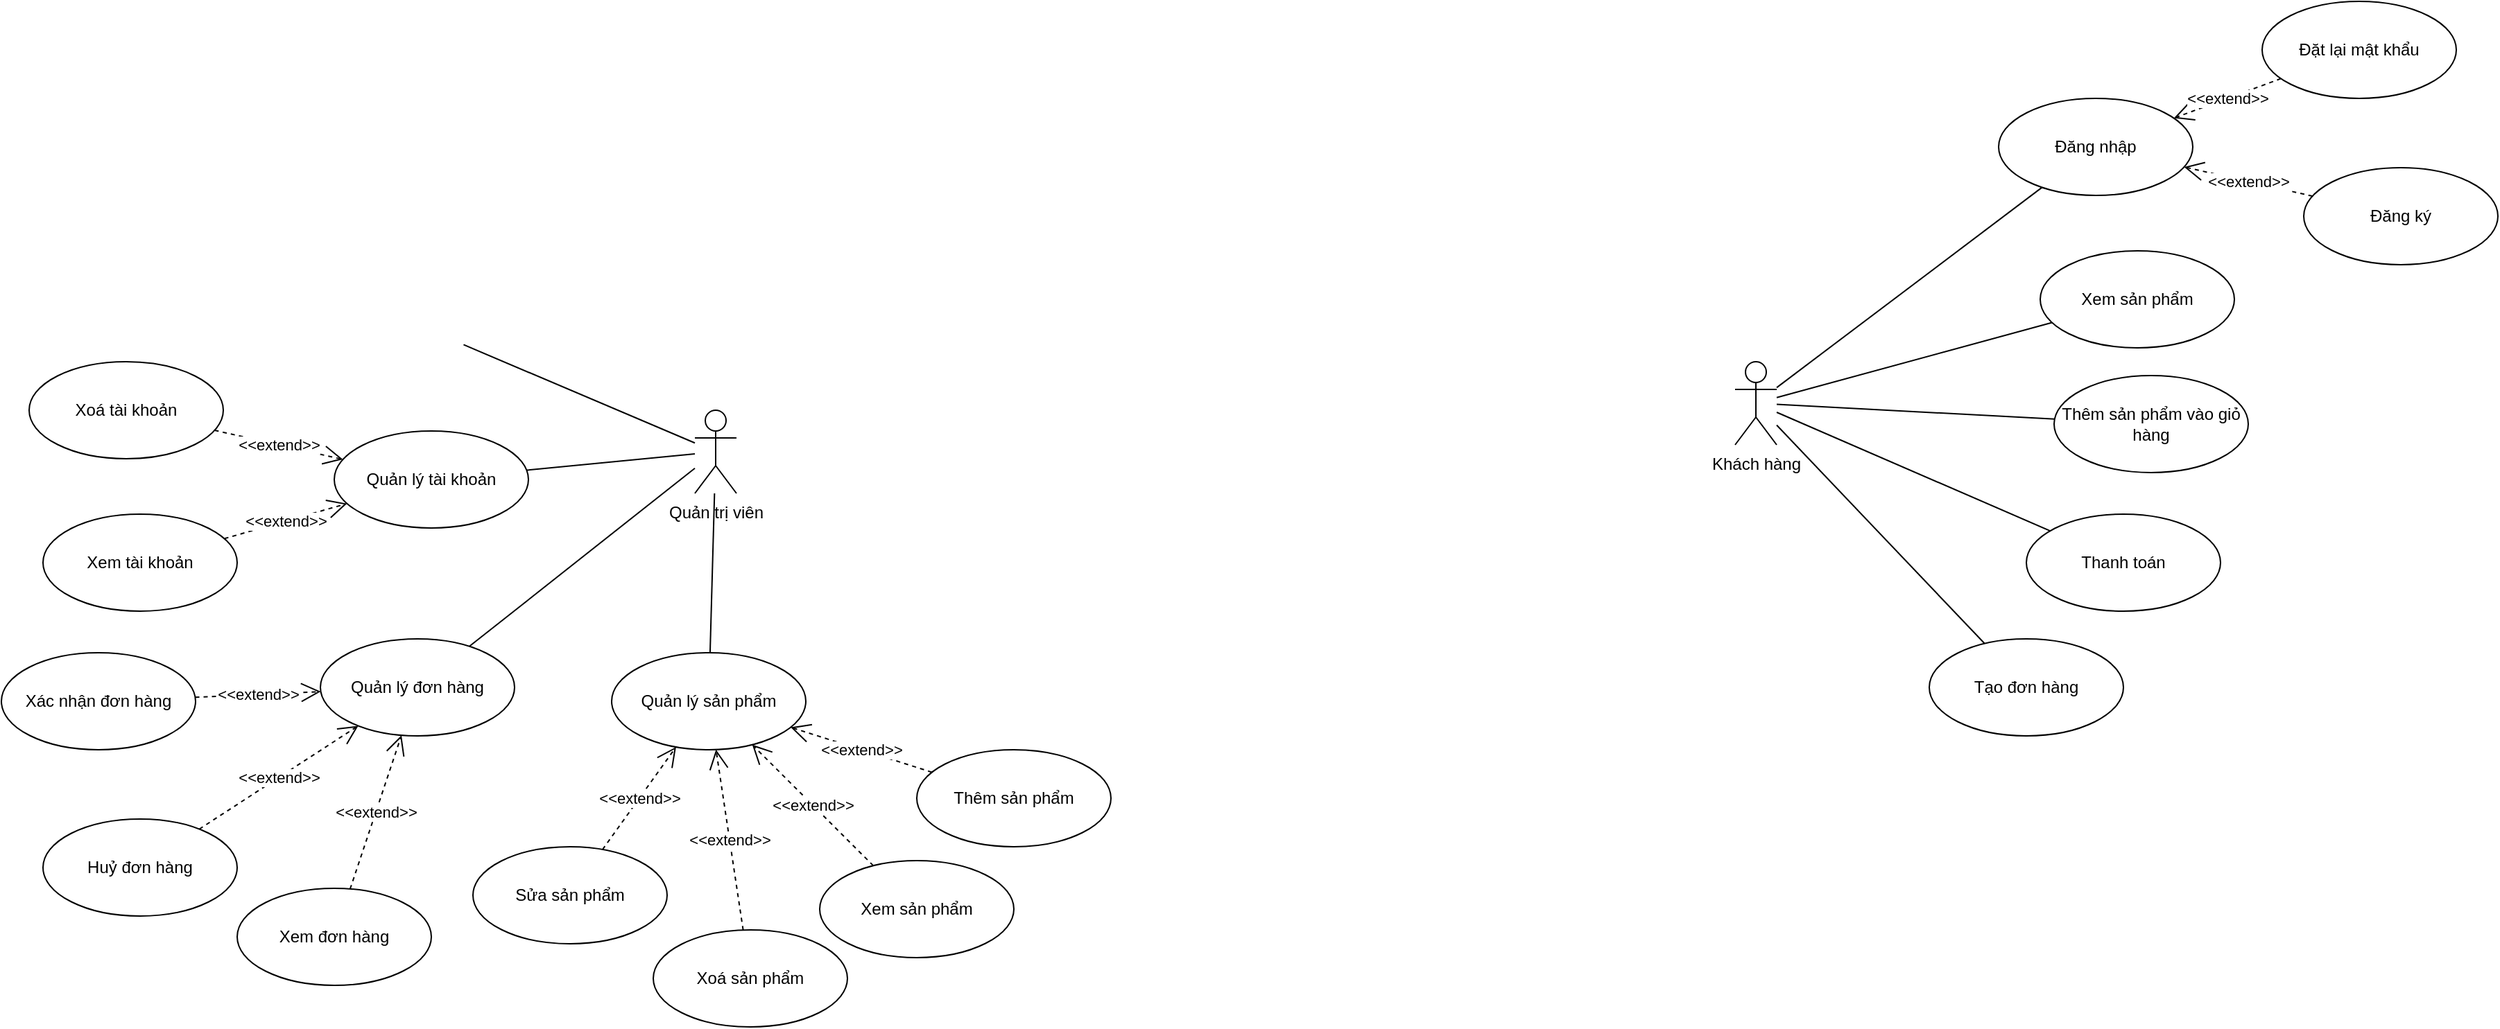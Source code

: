 <mxfile version="25.0.3">
  <diagram name="Page-1" id="2YBvvXClWsGukQMizWep">
    <mxGraphModel dx="2641" dy="1601" grid="1" gridSize="10" guides="1" tooltips="1" connect="1" arrows="1" fold="1" page="1" pageScale="1" pageWidth="850" pageHeight="1100" math="0" shadow="0">
      <root>
        <mxCell id="0" />
        <mxCell id="1" parent="0" />
        <mxCell id="1bQJ3U5nNzhwJL1X4cVn-1" value="Khách hàng" style="shape=umlActor;verticalLabelPosition=bottom;verticalAlign=top;html=1;" vertex="1" parent="1">
          <mxGeometry x="70" y="250" width="30" height="60" as="geometry" />
        </mxCell>
        <mxCell id="1bQJ3U5nNzhwJL1X4cVn-2" value="Quản trị viên" style="shape=umlActor;verticalLabelPosition=bottom;verticalAlign=top;html=1;" vertex="1" parent="1">
          <mxGeometry x="-680" y="285" width="30" height="60" as="geometry" />
        </mxCell>
        <mxCell id="1bQJ3U5nNzhwJL1X4cVn-4" value="Xem sản phẩm" style="ellipse;whiteSpace=wrap;html=1;" vertex="1" parent="1">
          <mxGeometry x="290" y="170" width="140" height="70" as="geometry" />
        </mxCell>
        <mxCell id="1bQJ3U5nNzhwJL1X4cVn-5" value="Thêm sản phẩm vào giỏ hàng" style="ellipse;whiteSpace=wrap;html=1;" vertex="1" parent="1">
          <mxGeometry x="300" y="260" width="140" height="70" as="geometry" />
        </mxCell>
        <mxCell id="1bQJ3U5nNzhwJL1X4cVn-6" value="Thanh toán" style="ellipse;whiteSpace=wrap;html=1;" vertex="1" parent="1">
          <mxGeometry x="280" y="360" width="140" height="70" as="geometry" />
        </mxCell>
        <mxCell id="1bQJ3U5nNzhwJL1X4cVn-7" value="Tạo đơn hàng" style="ellipse;whiteSpace=wrap;html=1;" vertex="1" parent="1">
          <mxGeometry x="210" y="450" width="140" height="70" as="geometry" />
        </mxCell>
        <mxCell id="1bQJ3U5nNzhwJL1X4cVn-9" value="Quản lý tài khoản" style="ellipse;whiteSpace=wrap;html=1;" vertex="1" parent="1">
          <mxGeometry x="-940" y="300" width="140" height="70" as="geometry" />
        </mxCell>
        <mxCell id="1bQJ3U5nNzhwJL1X4cVn-10" value="Quản lý sản phẩm" style="ellipse;whiteSpace=wrap;html=1;" vertex="1" parent="1">
          <mxGeometry x="-740" y="460" width="140" height="70" as="geometry" />
        </mxCell>
        <mxCell id="1bQJ3U5nNzhwJL1X4cVn-11" value="Quản lý đơn hàng" style="ellipse;whiteSpace=wrap;html=1;" vertex="1" parent="1">
          <mxGeometry x="-950" y="450" width="140" height="70" as="geometry" />
        </mxCell>
        <mxCell id="1bQJ3U5nNzhwJL1X4cVn-12" value="" style="endArrow=none;html=1;rounded=0;" edge="1" parent="1" source="1bQJ3U5nNzhwJL1X4cVn-1" target="1bQJ3U5nNzhwJL1X4cVn-7">
          <mxGeometry relative="1" as="geometry">
            <mxPoint x="140" y="540" as="sourcePoint" />
            <mxPoint x="300" y="540" as="targetPoint" />
          </mxGeometry>
        </mxCell>
        <mxCell id="1bQJ3U5nNzhwJL1X4cVn-13" value="" style="endArrow=none;html=1;rounded=0;" edge="1" parent="1" source="1bQJ3U5nNzhwJL1X4cVn-1" target="1bQJ3U5nNzhwJL1X4cVn-6">
          <mxGeometry relative="1" as="geometry">
            <mxPoint x="106" y="320" as="sourcePoint" />
            <mxPoint x="198" y="581" as="targetPoint" />
          </mxGeometry>
        </mxCell>
        <mxCell id="1bQJ3U5nNzhwJL1X4cVn-14" value="" style="endArrow=none;html=1;rounded=0;" edge="1" parent="1" source="1bQJ3U5nNzhwJL1X4cVn-1" target="1bQJ3U5nNzhwJL1X4cVn-5">
          <mxGeometry relative="1" as="geometry">
            <mxPoint x="110" y="307" as="sourcePoint" />
            <mxPoint x="241" y="453" as="targetPoint" />
          </mxGeometry>
        </mxCell>
        <mxCell id="1bQJ3U5nNzhwJL1X4cVn-15" value="" style="endArrow=none;html=1;rounded=0;" edge="1" parent="1" source="1bQJ3U5nNzhwJL1X4cVn-1" target="1bQJ3U5nNzhwJL1X4cVn-4">
          <mxGeometry relative="1" as="geometry">
            <mxPoint x="110" y="298" as="sourcePoint" />
            <mxPoint x="223" y="359" as="targetPoint" />
          </mxGeometry>
        </mxCell>
        <mxCell id="1bQJ3U5nNzhwJL1X4cVn-16" value="" style="endArrow=none;html=1;rounded=0;" edge="1" parent="1" source="1bQJ3U5nNzhwJL1X4cVn-2">
          <mxGeometry relative="1" as="geometry">
            <mxPoint x="-650" y="370" as="sourcePoint" />
            <mxPoint x="-846.76" y="237.724" as="targetPoint" />
          </mxGeometry>
        </mxCell>
        <mxCell id="1bQJ3U5nNzhwJL1X4cVn-18" value="" style="endArrow=none;html=1;rounded=0;" edge="1" parent="1" source="1bQJ3U5nNzhwJL1X4cVn-2" target="1bQJ3U5nNzhwJL1X4cVn-9">
          <mxGeometry relative="1" as="geometry">
            <mxPoint x="-670" y="317" as="sourcePoint" />
            <mxPoint x="-876" y="210" as="targetPoint" />
          </mxGeometry>
        </mxCell>
        <mxCell id="1bQJ3U5nNzhwJL1X4cVn-19" value="" style="endArrow=none;html=1;rounded=0;" edge="1" parent="1" source="1bQJ3U5nNzhwJL1X4cVn-2" target="1bQJ3U5nNzhwJL1X4cVn-10">
          <mxGeometry relative="1" as="geometry">
            <mxPoint x="-670" y="325" as="sourcePoint" />
            <mxPoint x="-750" y="322" as="targetPoint" />
          </mxGeometry>
        </mxCell>
        <mxCell id="1bQJ3U5nNzhwJL1X4cVn-20" value="" style="endArrow=none;html=1;rounded=0;" edge="1" parent="1" source="1bQJ3U5nNzhwJL1X4cVn-2" target="1bQJ3U5nNzhwJL1X4cVn-11">
          <mxGeometry relative="1" as="geometry">
            <mxPoint x="-670" y="333" as="sourcePoint" />
            <mxPoint x="-773" y="389" as="targetPoint" />
          </mxGeometry>
        </mxCell>
        <mxCell id="1bQJ3U5nNzhwJL1X4cVn-26" value="Xoá tài khoản" style="ellipse;whiteSpace=wrap;html=1;" vertex="1" parent="1">
          <mxGeometry x="-1160" y="250" width="140" height="70" as="geometry" />
        </mxCell>
        <mxCell id="1bQJ3U5nNzhwJL1X4cVn-27" value="Xem tài khoản" style="ellipse;whiteSpace=wrap;html=1;" vertex="1" parent="1">
          <mxGeometry x="-1150" y="360" width="140" height="70" as="geometry" />
        </mxCell>
        <mxCell id="1bQJ3U5nNzhwJL1X4cVn-28" value="Thêm sản phẩm" style="ellipse;whiteSpace=wrap;html=1;" vertex="1" parent="1">
          <mxGeometry x="-520" y="530" width="140" height="70" as="geometry" />
        </mxCell>
        <mxCell id="1bQJ3U5nNzhwJL1X4cVn-29" value="Xoá sản phẩm" style="ellipse;whiteSpace=wrap;html=1;" vertex="1" parent="1">
          <mxGeometry x="-710" y="660" width="140" height="70" as="geometry" />
        </mxCell>
        <mxCell id="1bQJ3U5nNzhwJL1X4cVn-30" value="Sửa sản phẩm" style="ellipse;whiteSpace=wrap;html=1;" vertex="1" parent="1">
          <mxGeometry x="-840" y="600" width="140" height="70" as="geometry" />
        </mxCell>
        <mxCell id="1bQJ3U5nNzhwJL1X4cVn-31" value="Xem sản phẩm" style="ellipse;whiteSpace=wrap;html=1;" vertex="1" parent="1">
          <mxGeometry x="-590" y="610" width="140" height="70" as="geometry" />
        </mxCell>
        <mxCell id="1bQJ3U5nNzhwJL1X4cVn-32" value="Xem đơn hàng" style="ellipse;whiteSpace=wrap;html=1;" vertex="1" parent="1">
          <mxGeometry x="-1010" y="630" width="140" height="70" as="geometry" />
        </mxCell>
        <mxCell id="1bQJ3U5nNzhwJL1X4cVn-33" value="Huỷ đơn hàng" style="ellipse;whiteSpace=wrap;html=1;" vertex="1" parent="1">
          <mxGeometry x="-1150" y="580" width="140" height="70" as="geometry" />
        </mxCell>
        <mxCell id="1bQJ3U5nNzhwJL1X4cVn-35" value="Xác nhận đơn hàng" style="ellipse;whiteSpace=wrap;html=1;" vertex="1" parent="1">
          <mxGeometry x="-1180" y="460" width="140" height="70" as="geometry" />
        </mxCell>
        <mxCell id="1bQJ3U5nNzhwJL1X4cVn-36" value="&amp;lt;&amp;lt;extend&amp;gt;&amp;gt;" style="endArrow=open;endSize=12;dashed=1;html=1;rounded=0;" edge="1" parent="1" source="1bQJ3U5nNzhwJL1X4cVn-26" target="1bQJ3U5nNzhwJL1X4cVn-9">
          <mxGeometry x="0.002" width="160" relative="1" as="geometry">
            <mxPoint x="-1160" y="225" as="sourcePoint" />
            <mxPoint x="-960" y="225" as="targetPoint" />
            <mxPoint as="offset" />
          </mxGeometry>
        </mxCell>
        <mxCell id="1bQJ3U5nNzhwJL1X4cVn-37" value="&amp;lt;&amp;lt;extend&amp;gt;&amp;gt;" style="endArrow=open;endSize=12;dashed=1;html=1;rounded=0;" edge="1" parent="1" source="1bQJ3U5nNzhwJL1X4cVn-27" target="1bQJ3U5nNzhwJL1X4cVn-9">
          <mxGeometry x="0.002" width="160" relative="1" as="geometry">
            <mxPoint x="-1160" y="225" as="sourcePoint" />
            <mxPoint x="-960" y="225" as="targetPoint" />
            <mxPoint as="offset" />
          </mxGeometry>
        </mxCell>
        <mxCell id="1bQJ3U5nNzhwJL1X4cVn-38" value="&amp;lt;&amp;lt;extend&amp;gt;&amp;gt;" style="endArrow=open;endSize=12;dashed=1;html=1;rounded=0;" edge="1" parent="1" source="1bQJ3U5nNzhwJL1X4cVn-33" target="1bQJ3U5nNzhwJL1X4cVn-11">
          <mxGeometry x="0.002" width="160" relative="1" as="geometry">
            <mxPoint x="-1009" y="388" as="sourcePoint" />
            <mxPoint x="-921" y="362" as="targetPoint" />
            <mxPoint as="offset" />
          </mxGeometry>
        </mxCell>
        <mxCell id="1bQJ3U5nNzhwJL1X4cVn-39" value="&amp;lt;&amp;lt;extend&amp;gt;&amp;gt;" style="endArrow=open;endSize=12;dashed=1;html=1;rounded=0;" edge="1" parent="1" source="1bQJ3U5nNzhwJL1X4cVn-35" target="1bQJ3U5nNzhwJL1X4cVn-11">
          <mxGeometry x="0.002" width="160" relative="1" as="geometry">
            <mxPoint x="-1027" y="597" as="sourcePoint" />
            <mxPoint x="-913" y="523" as="targetPoint" />
            <mxPoint as="offset" />
          </mxGeometry>
        </mxCell>
        <mxCell id="1bQJ3U5nNzhwJL1X4cVn-40" value="&amp;lt;&amp;lt;extend&amp;gt;&amp;gt;" style="endArrow=open;endSize=12;dashed=1;html=1;rounded=0;" edge="1" parent="1" source="1bQJ3U5nNzhwJL1X4cVn-32" target="1bQJ3U5nNzhwJL1X4cVn-11">
          <mxGeometry x="0.002" width="160" relative="1" as="geometry">
            <mxPoint x="-918.516" y="667.008" as="sourcePoint" />
            <mxPoint x="-913" y="540" as="targetPoint" />
            <mxPoint as="offset" />
          </mxGeometry>
        </mxCell>
        <mxCell id="1bQJ3U5nNzhwJL1X4cVn-41" value="&amp;lt;&amp;lt;extend&amp;gt;&amp;gt;" style="endArrow=open;endSize=12;dashed=1;html=1;rounded=0;" edge="1" parent="1" source="1bQJ3U5nNzhwJL1X4cVn-30" target="1bQJ3U5nNzhwJL1X4cVn-10">
          <mxGeometry x="0.002" width="160" relative="1" as="geometry">
            <mxPoint x="-653.088" y="702.325" as="sourcePoint" />
            <mxPoint x="-770" y="550" as="targetPoint" />
            <mxPoint as="offset" />
          </mxGeometry>
        </mxCell>
        <mxCell id="1bQJ3U5nNzhwJL1X4cVn-42" value="&amp;lt;&amp;lt;extend&amp;gt;&amp;gt;" style="endArrow=open;endSize=12;dashed=1;html=1;rounded=0;" edge="1" parent="1" source="1bQJ3U5nNzhwJL1X4cVn-29" target="1bQJ3U5nNzhwJL1X4cVn-10">
          <mxGeometry x="0.002" width="160" relative="1" as="geometry">
            <mxPoint x="-737" y="612" as="sourcePoint" />
            <mxPoint x="-684" y="538" as="targetPoint" />
            <mxPoint as="offset" />
          </mxGeometry>
        </mxCell>
        <mxCell id="1bQJ3U5nNzhwJL1X4cVn-43" value="&amp;lt;&amp;lt;extend&amp;gt;&amp;gt;" style="endArrow=open;endSize=12;dashed=1;html=1;rounded=0;" edge="1" parent="1" source="1bQJ3U5nNzhwJL1X4cVn-31" target="1bQJ3U5nNzhwJL1X4cVn-10">
          <mxGeometry x="0.002" width="160" relative="1" as="geometry">
            <mxPoint x="-635" y="670" as="sourcePoint" />
            <mxPoint x="-655" y="540" as="targetPoint" />
            <mxPoint as="offset" />
          </mxGeometry>
        </mxCell>
        <mxCell id="1bQJ3U5nNzhwJL1X4cVn-44" value="&amp;lt;&amp;lt;extend&amp;gt;&amp;gt;" style="endArrow=open;endSize=12;dashed=1;html=1;rounded=0;" edge="1" parent="1" source="1bQJ3U5nNzhwJL1X4cVn-28" target="1bQJ3U5nNzhwJL1X4cVn-10">
          <mxGeometry x="0.002" width="160" relative="1" as="geometry">
            <mxPoint x="-541" y="624" as="sourcePoint" />
            <mxPoint x="-629" y="536" as="targetPoint" />
            <mxPoint as="offset" />
          </mxGeometry>
        </mxCell>
        <mxCell id="1bQJ3U5nNzhwJL1X4cVn-48" value="Đăng nhập" style="ellipse;whiteSpace=wrap;html=1;" vertex="1" parent="1">
          <mxGeometry x="260" y="60" width="140" height="70" as="geometry" />
        </mxCell>
        <mxCell id="1bQJ3U5nNzhwJL1X4cVn-49" value="Đặt lại mật khẩu" style="ellipse;whiteSpace=wrap;html=1;" vertex="1" parent="1">
          <mxGeometry x="450" y="-10" width="140" height="70" as="geometry" />
        </mxCell>
        <mxCell id="1bQJ3U5nNzhwJL1X4cVn-50" value="&amp;lt;&amp;lt;extend&amp;gt;&amp;gt;" style="endArrow=open;endSize=12;dashed=1;html=1;rounded=0;" edge="1" parent="1" source="1bQJ3U5nNzhwJL1X4cVn-49" target="1bQJ3U5nNzhwJL1X4cVn-48">
          <mxGeometry x="0.002" width="160" relative="1" as="geometry">
            <mxPoint x="380" y="15" as="sourcePoint" />
            <mxPoint x="250" y="15" as="targetPoint" />
            <mxPoint as="offset" />
          </mxGeometry>
        </mxCell>
        <mxCell id="1bQJ3U5nNzhwJL1X4cVn-51" value="Đăng ký" style="ellipse;whiteSpace=wrap;html=1;" vertex="1" parent="1">
          <mxGeometry x="480" y="110" width="140" height="70" as="geometry" />
        </mxCell>
        <mxCell id="1bQJ3U5nNzhwJL1X4cVn-52" value="&amp;lt;&amp;lt;extend&amp;gt;&amp;gt;" style="endArrow=open;endSize=12;dashed=1;html=1;rounded=0;" edge="1" parent="1" source="1bQJ3U5nNzhwJL1X4cVn-51" target="1bQJ3U5nNzhwJL1X4cVn-48">
          <mxGeometry x="0.002" width="160" relative="1" as="geometry">
            <mxPoint x="609" y="9" as="sourcePoint" />
            <mxPoint x="501" y="61" as="targetPoint" />
            <mxPoint as="offset" />
          </mxGeometry>
        </mxCell>
        <mxCell id="1bQJ3U5nNzhwJL1X4cVn-53" value="" style="endArrow=none;html=1;rounded=0;" edge="1" parent="1" source="1bQJ3U5nNzhwJL1X4cVn-1" target="1bQJ3U5nNzhwJL1X4cVn-48">
          <mxGeometry relative="1" as="geometry">
            <mxPoint x="110" y="286" as="sourcePoint" />
            <mxPoint x="329" y="222" as="targetPoint" />
          </mxGeometry>
        </mxCell>
      </root>
    </mxGraphModel>
  </diagram>
</mxfile>
